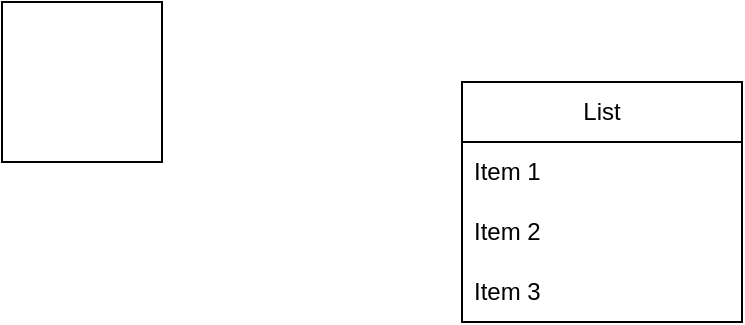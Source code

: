 <mxfile version="22.0.8" type="github">
  <diagram name="Page-1" id="YHGFGYIMV81NfnaqXEdN">
    <mxGraphModel dx="880" dy="483" grid="1" gridSize="10" guides="1" tooltips="1" connect="1" arrows="1" fold="1" page="1" pageScale="1" pageWidth="827" pageHeight="1169" math="0" shadow="0">
      <root>
        <mxCell id="0" />
        <mxCell id="1" parent="0" />
        <mxCell id="M8yZ6oXSOXApLISMVezu-1" value="" style="whiteSpace=wrap;html=1;aspect=fixed;" vertex="1" parent="1">
          <mxGeometry x="190" y="170" width="80" height="80" as="geometry" />
        </mxCell>
        <mxCell id="M8yZ6oXSOXApLISMVezu-2" value="List" style="swimlane;fontStyle=0;childLayout=stackLayout;horizontal=1;startSize=30;horizontalStack=0;resizeParent=1;resizeParentMax=0;resizeLast=0;collapsible=1;marginBottom=0;whiteSpace=wrap;html=1;" vertex="1" parent="1">
          <mxGeometry x="420" y="210" width="140" height="120" as="geometry" />
        </mxCell>
        <mxCell id="M8yZ6oXSOXApLISMVezu-3" value="Item 1" style="text;strokeColor=none;fillColor=none;align=left;verticalAlign=middle;spacingLeft=4;spacingRight=4;overflow=hidden;points=[[0,0.5],[1,0.5]];portConstraint=eastwest;rotatable=0;whiteSpace=wrap;html=1;" vertex="1" parent="M8yZ6oXSOXApLISMVezu-2">
          <mxGeometry y="30" width="140" height="30" as="geometry" />
        </mxCell>
        <mxCell id="M8yZ6oXSOXApLISMVezu-4" value="Item 2" style="text;strokeColor=none;fillColor=none;align=left;verticalAlign=middle;spacingLeft=4;spacingRight=4;overflow=hidden;points=[[0,0.5],[1,0.5]];portConstraint=eastwest;rotatable=0;whiteSpace=wrap;html=1;" vertex="1" parent="M8yZ6oXSOXApLISMVezu-2">
          <mxGeometry y="60" width="140" height="30" as="geometry" />
        </mxCell>
        <mxCell id="M8yZ6oXSOXApLISMVezu-5" value="Item 3" style="text;strokeColor=none;fillColor=none;align=left;verticalAlign=middle;spacingLeft=4;spacingRight=4;overflow=hidden;points=[[0,0.5],[1,0.5]];portConstraint=eastwest;rotatable=0;whiteSpace=wrap;html=1;" vertex="1" parent="M8yZ6oXSOXApLISMVezu-2">
          <mxGeometry y="90" width="140" height="30" as="geometry" />
        </mxCell>
      </root>
    </mxGraphModel>
  </diagram>
</mxfile>
